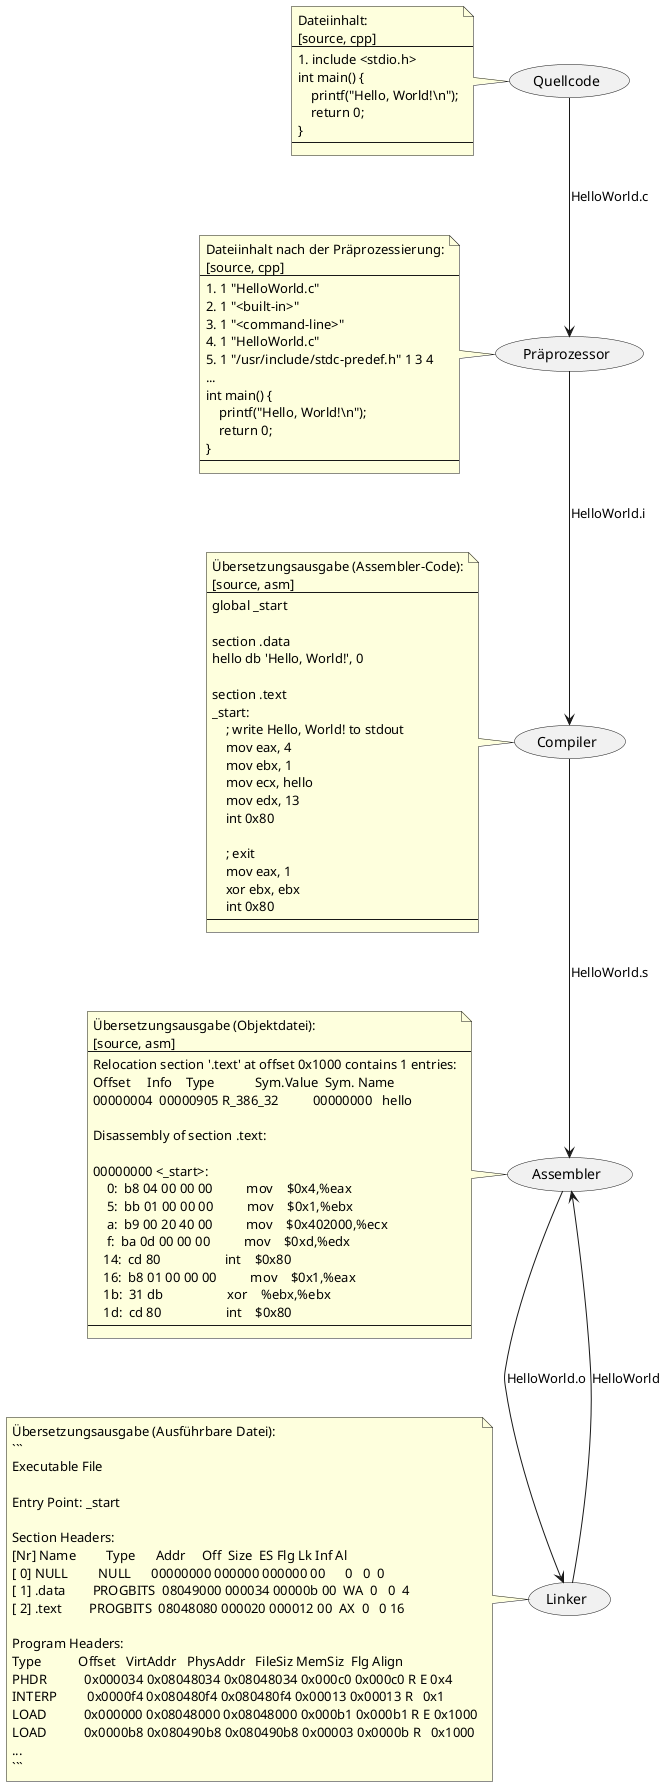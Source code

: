 @startuml Flowchart
  (Quellcode) --> (Präprozessor): HelloWorld.c
  note left of (Quellcode)
    Dateiinhalt:
    [source, cpp]
    ----
    #include <stdio.h>
    int main() {
        printf("Hello, World!\n");
        return 0;
    }
    ----
  end note

  (Präprozessor) --> (Compiler): HelloWorld.i
  note left of (Präprozessor)
    Dateiinhalt nach der Präprozessierung:
    [source, cpp]
    ----
    # 1 "HelloWorld.c"
    # 1 "<built-in>"
    # 1 "<command-line>"
    # 1 "HelloWorld.c"
    # 1 "/usr/include/stdc-predef.h" 1 3 4
    ...
    int main() {
        printf("Hello, World!\n");
        return 0;
    }
    ----
  end note

  (Compiler) --> (Assembler): HelloWorld.s
  note left of (Compiler)
    Übersetzungsausgabe (Assembler-Code):
    [source, asm]
    ----
    global _start

    section .data
    hello db 'Hello, World!', 0

    section .text
    _start:
        ; write Hello, World! to stdout
        mov eax, 4
        mov ebx, 1
        mov ecx, hello
        mov edx, 13
        int 0x80

        ; exit
        mov eax, 1
        xor ebx, ebx
        int 0x80
    ----
  end note

  (Assembler) --> (Linker): HelloWorld.o
  note left of (Assembler)
    Übersetzungsausgabe (Objektdatei):
    [source, asm]
    ----
    Relocation section '.text' at offset 0x1000 contains 1 entries:
    Offset     Info    Type            Sym.Value  Sym. Name
    00000004  00000905 R_386_32          00000000   hello

    Disassembly of section .text:

    00000000 <_start>:
        0:  b8 04 00 00 00          mov    $0x4,%eax
        5:  bb 01 00 00 00          mov    $0x1,%ebx
        a:  b9 00 20 40 00          mov    $0x402000,%ecx
        f:  ba 0d 00 00 00          mov    $0xd,%edx
       14:  cd 80                   int    $0x80
       16:  b8 01 00 00 00          mov    $0x1,%eax
       1b:  31 db                   xor    %ebx,%ebx
       1d:  cd 80                   int    $0x80
    ----
  end note

  (Linker) --> (Assembler): HelloWorld
  note left of (Linker)
    Übersetzungsausgabe (Ausführbare Datei):
    ```
    Executable File

    Entry Point: _start

    Section Headers:
    [Nr] Name         Type      Addr     Off  Size  ES Flg Lk Inf Al
    [ 0] NULL         NULL      00000000 000000 000000 00      0   0  0
    [ 1] .data        PROGBITS  08049000 000034 00000b 00  WA  0   0  4
    [ 2] .text        PROGBITS  08048080 000020 000012 00  AX  0   0 16

    Program Headers:
    Type           Offset   VirtAddr   PhysAddr   FileSiz MemSiz  Flg Align
    PHDR           0x000034 0x08048034 0x08048034 0x000c0 0x000c0 R E 0x4
    INTERP         0x0000f4 0x080480f4 0x080480f4 0x00013 0x00013 R   0x1
    LOAD           0x000000 0x08048000 0x08048000 0x000b1 0x000b1 R E 0x1000
    LOAD           0x0000b8 0x080490b8 0x080490b8 0x00003 0x0000b R   0x1000
    ...
    ```
  end note

@enduml
